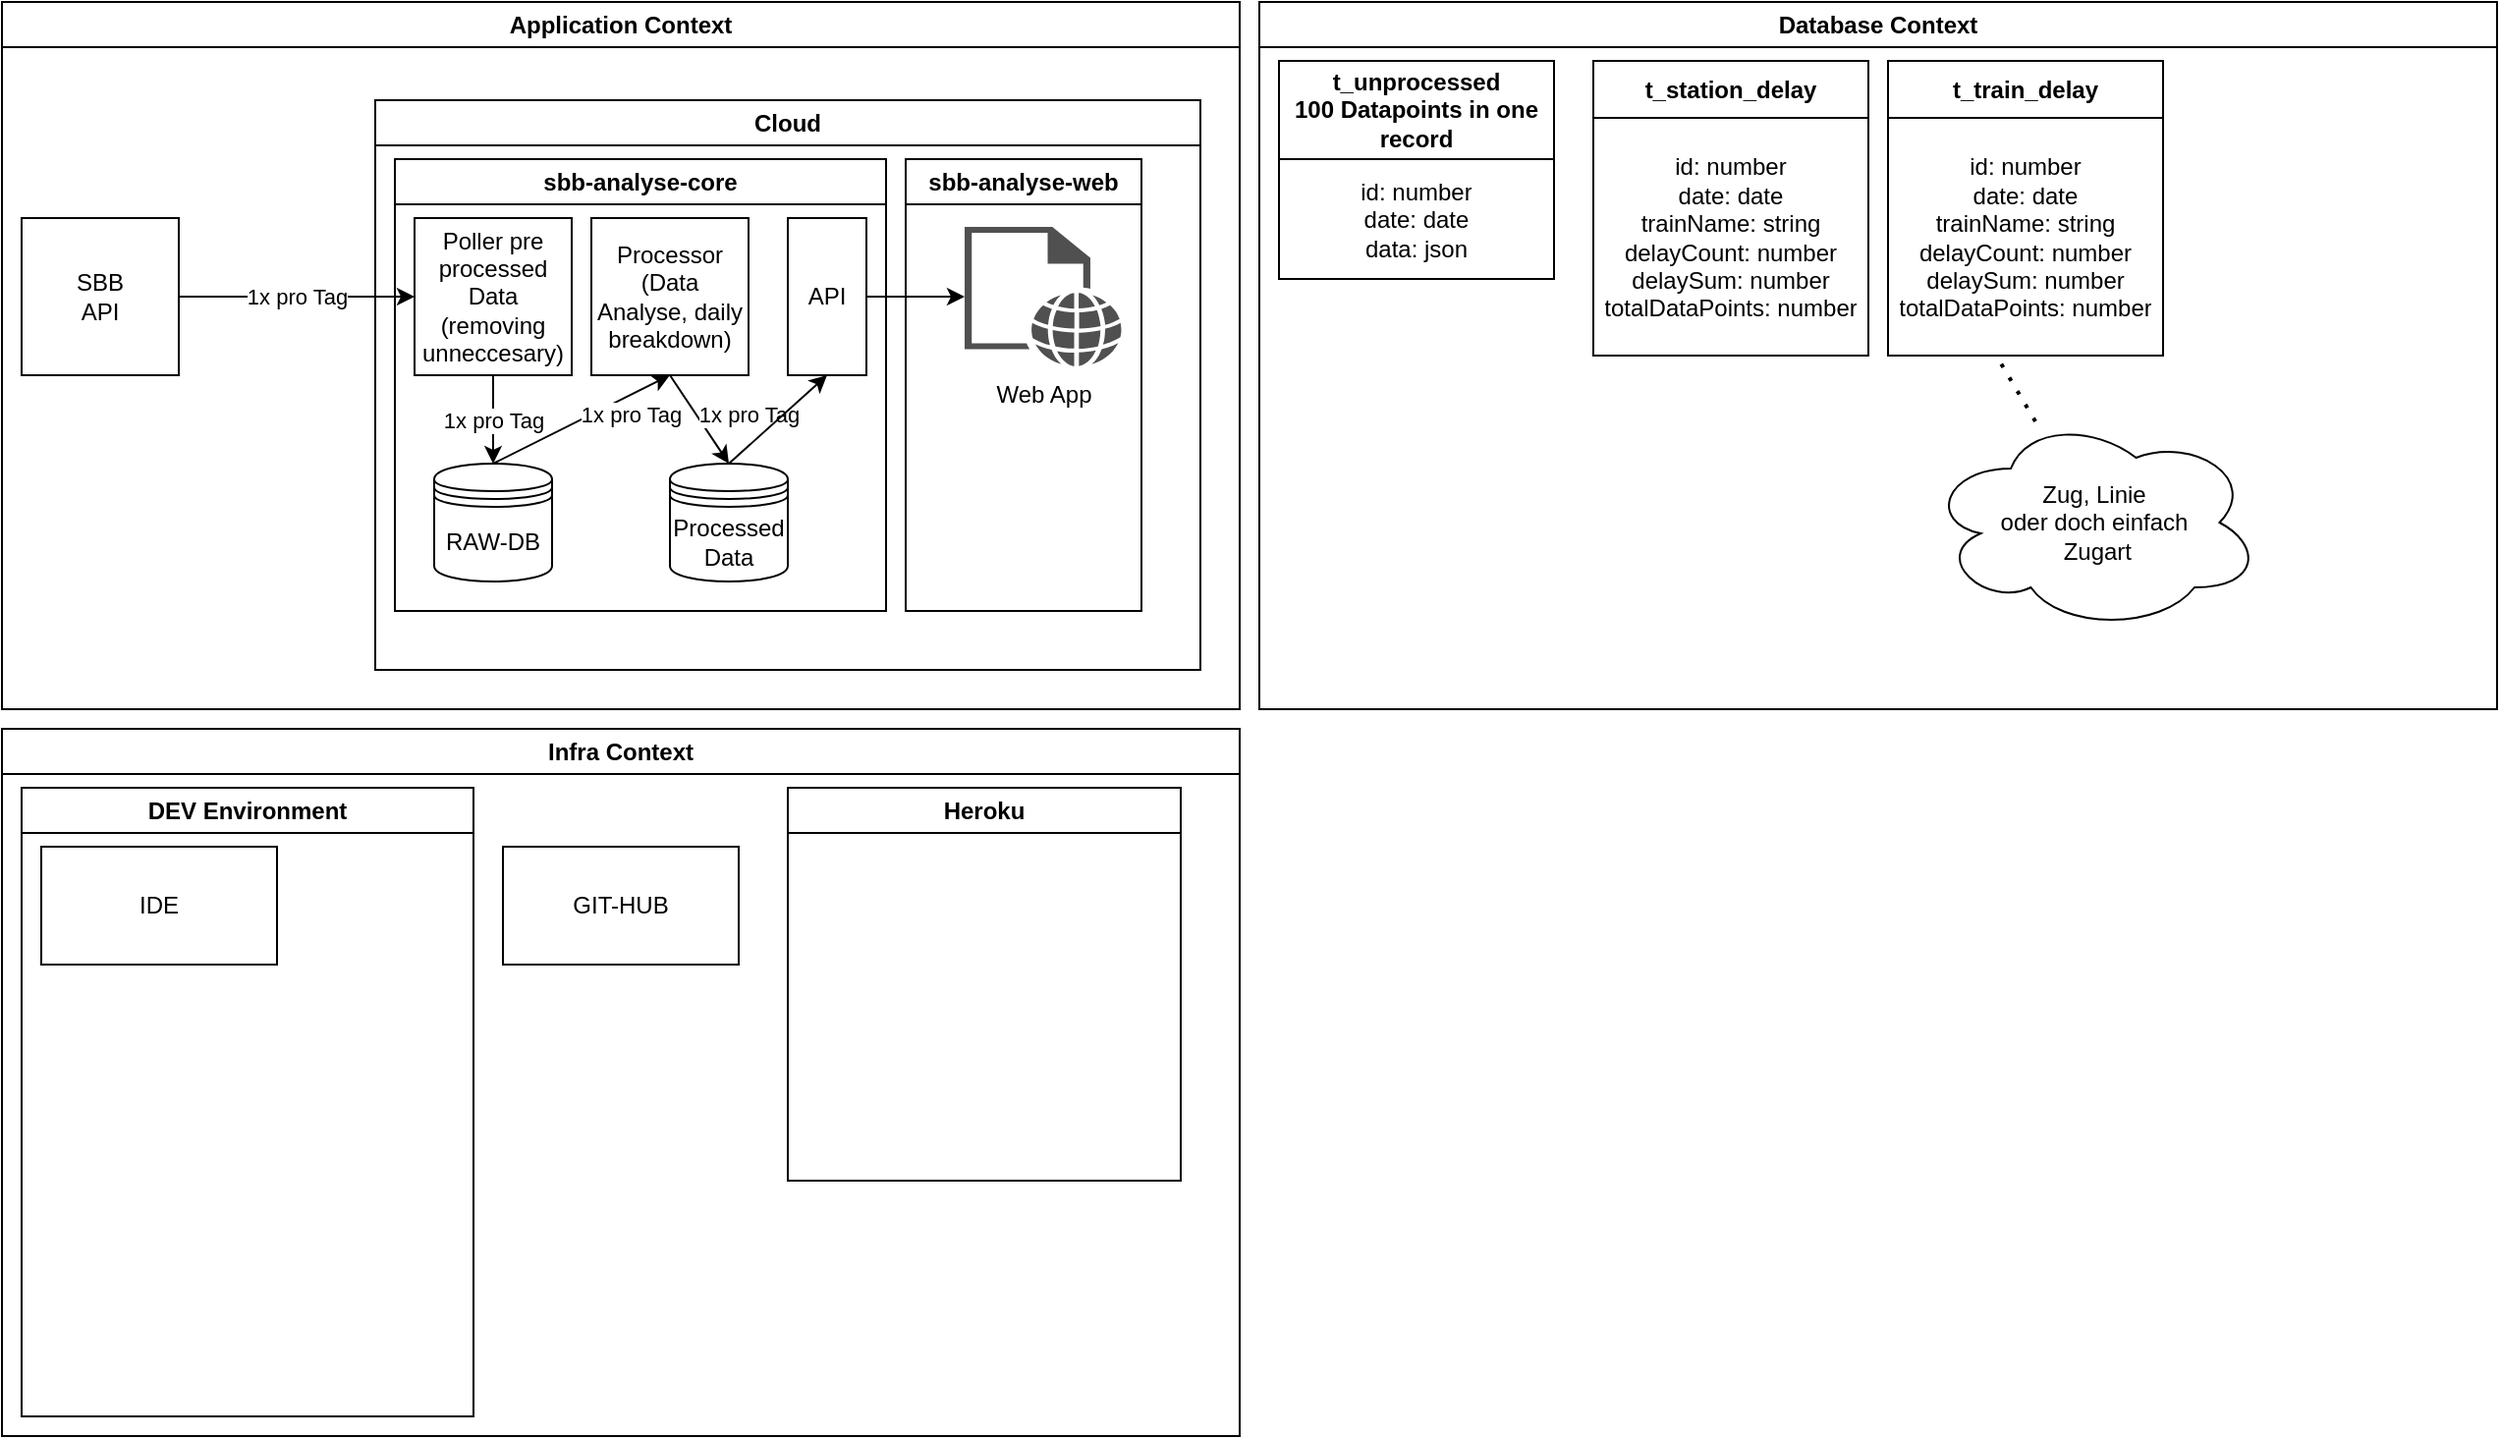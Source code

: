 <mxfile version="21.1.2" type="device">
  <diagram name="Page-1" id="55a83fd1-7818-8e21-69c5-c3457e3827bb">
    <mxGraphModel dx="1674" dy="729" grid="1" gridSize="10" guides="1" tooltips="1" connect="1" arrows="1" fold="1" page="1" pageScale="1" pageWidth="1100" pageHeight="850" background="none" math="0" shadow="0">
      <root>
        <mxCell id="0" />
        <mxCell id="1" parent="0" />
        <mxCell id="ame2KG9MshIwGbporiki-1" value="SBB &lt;br&gt;API" style="whiteSpace=wrap;html=1;aspect=fixed;" parent="1" vertex="1">
          <mxGeometry x="110" y="180" width="80" height="80" as="geometry" />
        </mxCell>
        <mxCell id="ame2KG9MshIwGbporiki-3" value="Cloud" style="swimlane;whiteSpace=wrap;html=1;" parent="1" vertex="1">
          <mxGeometry x="290" y="120" width="420" height="290" as="geometry" />
        </mxCell>
        <mxCell id="ame2KG9MshIwGbporiki-11" value="RAW-DB" style="shape=datastore;whiteSpace=wrap;html=1;" parent="ame2KG9MshIwGbporiki-3" vertex="1">
          <mxGeometry x="30" y="185" width="60" height="60" as="geometry" />
        </mxCell>
        <mxCell id="ame2KG9MshIwGbporiki-12" value="1x pro Tag" style="endArrow=classic;html=1;rounded=0;exitX=0.5;exitY=1;exitDx=0;exitDy=0;entryX=0.5;entryY=0;entryDx=0;entryDy=0;" parent="ame2KG9MshIwGbporiki-3" source="ame2KG9MshIwGbporiki-8" target="ame2KG9MshIwGbporiki-11" edge="1">
          <mxGeometry width="50" height="50" relative="1" as="geometry">
            <mxPoint x="120" y="180" as="sourcePoint" />
            <mxPoint x="170" y="130" as="targetPoint" />
          </mxGeometry>
        </mxCell>
        <mxCell id="ame2KG9MshIwGbporiki-14" value="1x pro Tag" style="endArrow=classic;html=1;rounded=0;exitX=0.5;exitY=0;exitDx=0;exitDy=0;entryX=0.5;entryY=1;entryDx=0;entryDy=0;" parent="ame2KG9MshIwGbporiki-3" source="ame2KG9MshIwGbporiki-11" target="ame2KG9MshIwGbporiki-13" edge="1">
          <mxGeometry x="0.467" y="-9" width="50" height="50" relative="1" as="geometry">
            <mxPoint x="70" y="130" as="sourcePoint" />
            <mxPoint x="70" y="195" as="targetPoint" />
            <mxPoint as="offset" />
          </mxGeometry>
        </mxCell>
        <mxCell id="ame2KG9MshIwGbporiki-15" value="Processed Data" style="shape=datastore;whiteSpace=wrap;html=1;" parent="ame2KG9MshIwGbporiki-3" vertex="1">
          <mxGeometry x="150" y="185" width="60" height="60" as="geometry" />
        </mxCell>
        <mxCell id="ame2KG9MshIwGbporiki-16" value="1x pro Tag" style="endArrow=classic;html=1;rounded=0;exitX=0.5;exitY=1;exitDx=0;exitDy=0;entryX=0.5;entryY=0;entryDx=0;entryDy=0;" parent="ame2KG9MshIwGbporiki-3" source="ame2KG9MshIwGbporiki-13" target="ame2KG9MshIwGbporiki-15" edge="1">
          <mxGeometry x="0.436" y="22" width="50" height="50" relative="1" as="geometry">
            <mxPoint x="70" y="195" as="sourcePoint" />
            <mxPoint x="190" y="130" as="targetPoint" />
            <mxPoint as="offset" />
          </mxGeometry>
        </mxCell>
        <mxCell id="ame2KG9MshIwGbporiki-34" value="sbb-analyse-core" style="swimlane;whiteSpace=wrap;html=1;" parent="ame2KG9MshIwGbporiki-3" vertex="1">
          <mxGeometry x="10" y="30" width="250" height="230" as="geometry" />
        </mxCell>
        <mxCell id="ame2KG9MshIwGbporiki-8" value="Poller pre processed Data (removing unneccesary)" style="whiteSpace=wrap;html=1;aspect=fixed;" parent="ame2KG9MshIwGbporiki-34" vertex="1">
          <mxGeometry x="10" y="30" width="80" height="80" as="geometry" />
        </mxCell>
        <mxCell id="ame2KG9MshIwGbporiki-13" value="Processor (Data Analyse, daily breakdown)" style="whiteSpace=wrap;html=1;aspect=fixed;" parent="ame2KG9MshIwGbporiki-34" vertex="1">
          <mxGeometry x="100" y="30" width="80" height="80" as="geometry" />
        </mxCell>
        <mxCell id="lo1q0FldcqCc7vBPxZ-T-2" value="API" style="rounded=0;whiteSpace=wrap;html=1;" parent="ame2KG9MshIwGbporiki-34" vertex="1">
          <mxGeometry x="200" y="30" width="40" height="80" as="geometry" />
        </mxCell>
        <mxCell id="ame2KG9MshIwGbporiki-38" value="sbb-analyse-web" style="swimlane;whiteSpace=wrap;html=1;" parent="ame2KG9MshIwGbporiki-3" vertex="1">
          <mxGeometry x="270" y="30" width="120" height="230" as="geometry" />
        </mxCell>
        <mxCell id="ame2KG9MshIwGbporiki-17" value="Web App" style="sketch=0;pointerEvents=1;shadow=0;dashed=0;html=1;strokeColor=none;fillColor=#505050;labelPosition=center;verticalLabelPosition=bottom;verticalAlign=top;outlineConnect=0;align=center;shape=mxgraph.office.concepts.web_page;" parent="ame2KG9MshIwGbporiki-38" vertex="1">
          <mxGeometry x="30" y="34.5" width="80" height="71" as="geometry" />
        </mxCell>
        <mxCell id="lo1q0FldcqCc7vBPxZ-T-3" value="" style="endArrow=classic;html=1;rounded=0;exitX=0.5;exitY=0;exitDx=0;exitDy=0;entryX=0.5;entryY=1;entryDx=0;entryDy=0;" parent="ame2KG9MshIwGbporiki-3" source="ame2KG9MshIwGbporiki-15" target="lo1q0FldcqCc7vBPxZ-T-2" edge="1">
          <mxGeometry width="50" height="50" relative="1" as="geometry">
            <mxPoint x="140" y="210" as="sourcePoint" />
            <mxPoint x="190" y="160" as="targetPoint" />
          </mxGeometry>
        </mxCell>
        <mxCell id="lo1q0FldcqCc7vBPxZ-T-5" value="" style="endArrow=classic;html=1;rounded=0;exitX=1;exitY=0.5;exitDx=0;exitDy=0;" parent="ame2KG9MshIwGbporiki-3" source="lo1q0FldcqCc7vBPxZ-T-2" target="ame2KG9MshIwGbporiki-17" edge="1">
          <mxGeometry width="50" height="50" relative="1" as="geometry">
            <mxPoint x="290" y="100" as="sourcePoint" />
            <mxPoint x="340" y="50" as="targetPoint" />
          </mxGeometry>
        </mxCell>
        <mxCell id="ame2KG9MshIwGbporiki-10" value="1x pro Tag" style="endArrow=classic;html=1;rounded=0;exitX=1;exitY=0.5;exitDx=0;exitDy=0;entryX=0;entryY=0.5;entryDx=0;entryDy=0;" parent="1" source="ame2KG9MshIwGbporiki-1" target="ame2KG9MshIwGbporiki-8" edge="1">
          <mxGeometry width="50" height="50" relative="1" as="geometry">
            <mxPoint x="380" y="320" as="sourcePoint" />
            <mxPoint x="430" y="270" as="targetPoint" />
          </mxGeometry>
        </mxCell>
        <mxCell id="lo1q0FldcqCc7vBPxZ-T-7" value="Application Context" style="swimlane;whiteSpace=wrap;html=1;" parent="1" vertex="1">
          <mxGeometry x="100" y="70" width="630" height="360" as="geometry" />
        </mxCell>
        <mxCell id="lo1q0FldcqCc7vBPxZ-T-8" value="Infra Context" style="swimlane;whiteSpace=wrap;html=1;" parent="1" vertex="1">
          <mxGeometry x="100" y="440" width="630" height="360" as="geometry" />
        </mxCell>
        <mxCell id="lo1q0FldcqCc7vBPxZ-T-9" value="DEV Environment" style="swimlane;whiteSpace=wrap;html=1;" parent="lo1q0FldcqCc7vBPxZ-T-8" vertex="1">
          <mxGeometry x="10" y="30" width="230" height="320" as="geometry" />
        </mxCell>
        <mxCell id="lo1q0FldcqCc7vBPxZ-T-10" value="IDE" style="rounded=0;whiteSpace=wrap;html=1;" parent="lo1q0FldcqCc7vBPxZ-T-9" vertex="1">
          <mxGeometry x="10" y="30" width="120" height="60" as="geometry" />
        </mxCell>
        <mxCell id="lo1q0FldcqCc7vBPxZ-T-11" value="GIT-HUB" style="rounded=0;whiteSpace=wrap;html=1;" parent="lo1q0FldcqCc7vBPxZ-T-8" vertex="1">
          <mxGeometry x="255" y="60" width="120" height="60" as="geometry" />
        </mxCell>
        <mxCell id="lo1q0FldcqCc7vBPxZ-T-12" value="Heroku" style="swimlane;whiteSpace=wrap;html=1;" parent="lo1q0FldcqCc7vBPxZ-T-8" vertex="1">
          <mxGeometry x="400" y="30" width="200" height="200" as="geometry" />
        </mxCell>
        <mxCell id="VvLUe-kYN4Yh_u9-Oig5-1" value="Database Context" style="swimlane;whiteSpace=wrap;html=1;startSize=23;" parent="1" vertex="1">
          <mxGeometry x="740" y="70" width="630" height="360" as="geometry" />
        </mxCell>
        <mxCell id="BDa7pumoY0Kclwt3LinV-1" value="t_unprocessed&lt;br&gt;100 Datapoints in one record" style="swimlane;fontStyle=1;align=center;verticalAlign=middle;childLayout=stackLayout;horizontal=1;startSize=50;horizontalStack=0;resizeParent=1;resizeParentMax=0;resizeLast=0;collapsible=0;marginBottom=0;html=1;whiteSpace=wrap;" parent="VvLUe-kYN4Yh_u9-Oig5-1" vertex="1">
          <mxGeometry x="10" y="30" width="140" height="111" as="geometry" />
        </mxCell>
        <mxCell id="BDa7pumoY0Kclwt3LinV-2" value="id: number&lt;br&gt;date: date&lt;br&gt;data: json" style="text;html=1;strokeColor=none;fillColor=none;align=center;verticalAlign=middle;spacingLeft=4;spacingRight=4;overflow=hidden;rotatable=0;points=[[0,0.5],[1,0.5]];portConstraint=eastwest;whiteSpace=wrap;" parent="BDa7pumoY0Kclwt3LinV-1" vertex="1">
          <mxGeometry y="50" width="140" height="61" as="geometry" />
        </mxCell>
        <mxCell id="BDa7pumoY0Kclwt3LinV-4" value="t_station_delay" style="swimlane;fontStyle=1;align=center;verticalAlign=middle;childLayout=stackLayout;horizontal=1;startSize=29;horizontalStack=0;resizeParent=1;resizeParentMax=0;resizeLast=0;collapsible=0;marginBottom=0;html=1;whiteSpace=wrap;" parent="VvLUe-kYN4Yh_u9-Oig5-1" vertex="1">
          <mxGeometry x="170" y="30" width="140" height="150" as="geometry" />
        </mxCell>
        <mxCell id="BDa7pumoY0Kclwt3LinV-5" value="id: number&lt;br style=&quot;border-color: var(--border-color);&quot;&gt;date: date&lt;br style=&quot;border-color: var(--border-color);&quot;&gt;trainName: string&lt;br style=&quot;border-color: var(--border-color);&quot;&gt;delayCount: number&lt;br style=&quot;border-color: var(--border-color);&quot;&gt;delaySum: number&lt;br style=&quot;border-color: var(--border-color);&quot;&gt;totalDataPoints: number" style="text;html=1;strokeColor=none;fillColor=none;align=center;verticalAlign=middle;spacingLeft=4;spacingRight=4;overflow=hidden;rotatable=0;points=[[0,0.5],[1,0.5]];portConstraint=eastwest;whiteSpace=wrap;" parent="BDa7pumoY0Kclwt3LinV-4" vertex="1">
          <mxGeometry y="29" width="140" height="121" as="geometry" />
        </mxCell>
        <mxCell id="VvLUe-kYN4Yh_u9-Oig5-4" value="t_train_delay" style="swimlane;fontStyle=1;align=center;verticalAlign=middle;childLayout=stackLayout;horizontal=1;startSize=29;horizontalStack=0;resizeParent=1;resizeParentMax=0;resizeLast=0;collapsible=0;marginBottom=0;html=1;whiteSpace=wrap;" parent="VvLUe-kYN4Yh_u9-Oig5-1" vertex="1">
          <mxGeometry x="320" y="30" width="140" height="150" as="geometry" />
        </mxCell>
        <mxCell id="VvLUe-kYN4Yh_u9-Oig5-5" value="id: number&lt;br&gt;date: date&lt;br&gt;trainName: string&lt;br&gt;delayCount: number&lt;br&gt;delaySum: number&lt;br&gt;totalDataPoints: number" style="text;html=1;strokeColor=none;fillColor=none;align=center;verticalAlign=middle;spacingLeft=4;spacingRight=4;overflow=hidden;rotatable=0;points=[[0,0.5],[1,0.5]];portConstraint=eastwest;whiteSpace=wrap;" parent="VvLUe-kYN4Yh_u9-Oig5-4" vertex="1">
          <mxGeometry y="29" width="140" height="121" as="geometry" />
        </mxCell>
        <mxCell id="TiJBVN1LgRmboYI_hfgj-1" value="Zug, Linie &lt;br&gt;oder doch einfach&lt;br&gt;&amp;nbsp;Zugart" style="ellipse;shape=cloud;whiteSpace=wrap;html=1;" parent="VvLUe-kYN4Yh_u9-Oig5-1" vertex="1">
          <mxGeometry x="340" y="210" width="170" height="110" as="geometry" />
        </mxCell>
        <mxCell id="TiJBVN1LgRmboYI_hfgj-2" value="" style="endArrow=none;dashed=1;html=1;dashPattern=1 3;strokeWidth=2;rounded=0;entryX=0.393;entryY=0.999;entryDx=0;entryDy=0;entryPerimeter=0;" parent="VvLUe-kYN4Yh_u9-Oig5-1" source="TiJBVN1LgRmboYI_hfgj-1" target="VvLUe-kYN4Yh_u9-Oig5-5" edge="1">
          <mxGeometry width="50" height="50" relative="1" as="geometry">
            <mxPoint x="420" y="230" as="sourcePoint" />
            <mxPoint x="470" y="180" as="targetPoint" />
          </mxGeometry>
        </mxCell>
      </root>
    </mxGraphModel>
  </diagram>
</mxfile>
